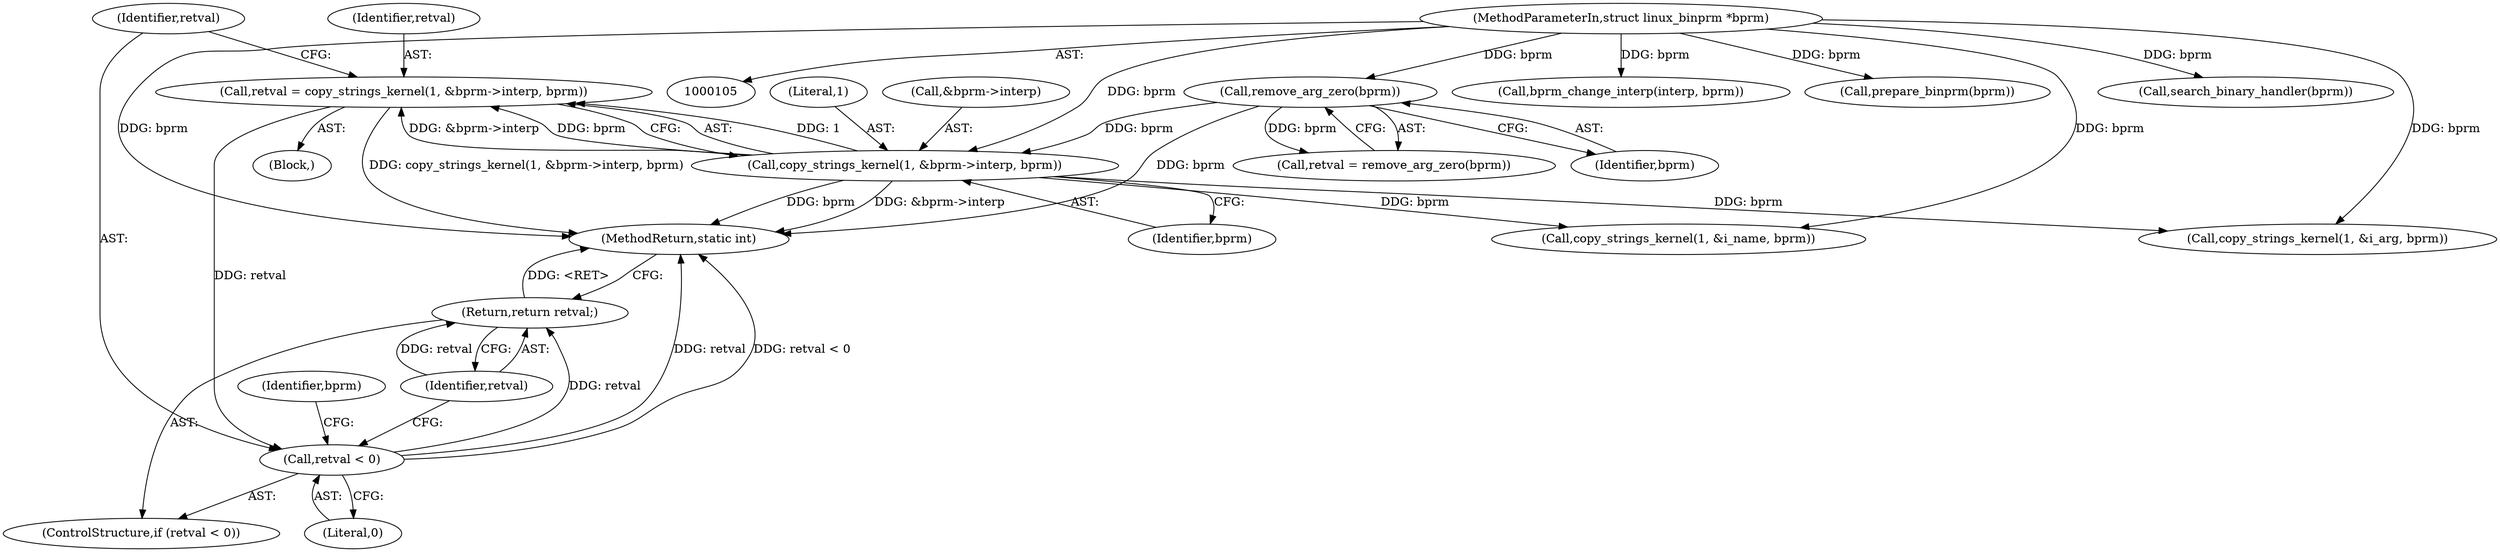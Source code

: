 digraph "0_linux_b66c5984017533316fd1951770302649baf1aa33_0@API" {
"1000283" [label="(Call,retval = copy_strings_kernel(1, &bprm->interp, bprm))"];
"1000285" [label="(Call,copy_strings_kernel(1, &bprm->interp, bprm))"];
"1000277" [label="(Call,remove_arg_zero(bprm))"];
"1000106" [label="(MethodParameterIn,struct linux_binprm *bprm)"];
"1000293" [label="(Call,retval < 0)"];
"1000296" [label="(Return,return retval;)"];
"1000339" [label="(Call,bprm_change_interp(interp, bprm))"];
"1000291" [label="(Identifier,bprm)"];
"1000285" [label="(Call,copy_strings_kernel(1, &bprm->interp, bprm))"];
"1000278" [label="(Identifier,bprm)"];
"1000283" [label="(Call,retval = copy_strings_kernel(1, &bprm->interp, bprm))"];
"1000376" [label="(MethodReturn,static int)"];
"1000296" [label="(Return,return retval;)"];
"1000275" [label="(Call,retval = remove_arg_zero(bprm))"];
"1000365" [label="(Call,prepare_binprm(bprm))"];
"1000307" [label="(Call,copy_strings_kernel(1, &i_arg, bprm))"];
"1000286" [label="(Literal,1)"];
"1000294" [label="(Identifier,retval)"];
"1000297" [label="(Identifier,retval)"];
"1000293" [label="(Call,retval < 0)"];
"1000277" [label="(Call,remove_arg_zero(bprm))"];
"1000300" [label="(Identifier,bprm)"];
"1000292" [label="(ControlStructure,if (retval < 0))"];
"1000107" [label="(Block,)"];
"1000287" [label="(Call,&bprm->interp)"];
"1000295" [label="(Literal,0)"];
"1000374" [label="(Call,search_binary_handler(bprm))"];
"1000106" [label="(MethodParameterIn,struct linux_binprm *bprm)"];
"1000284" [label="(Identifier,retval)"];
"1000324" [label="(Call,copy_strings_kernel(1, &i_name, bprm))"];
"1000283" -> "1000107"  [label="AST: "];
"1000283" -> "1000285"  [label="CFG: "];
"1000284" -> "1000283"  [label="AST: "];
"1000285" -> "1000283"  [label="AST: "];
"1000294" -> "1000283"  [label="CFG: "];
"1000283" -> "1000376"  [label="DDG: copy_strings_kernel(1, &bprm->interp, bprm)"];
"1000285" -> "1000283"  [label="DDG: 1"];
"1000285" -> "1000283"  [label="DDG: &bprm->interp"];
"1000285" -> "1000283"  [label="DDG: bprm"];
"1000283" -> "1000293"  [label="DDG: retval"];
"1000285" -> "1000291"  [label="CFG: "];
"1000286" -> "1000285"  [label="AST: "];
"1000287" -> "1000285"  [label="AST: "];
"1000291" -> "1000285"  [label="AST: "];
"1000285" -> "1000376"  [label="DDG: bprm"];
"1000285" -> "1000376"  [label="DDG: &bprm->interp"];
"1000277" -> "1000285"  [label="DDG: bprm"];
"1000106" -> "1000285"  [label="DDG: bprm"];
"1000285" -> "1000307"  [label="DDG: bprm"];
"1000285" -> "1000324"  [label="DDG: bprm"];
"1000277" -> "1000275"  [label="AST: "];
"1000277" -> "1000278"  [label="CFG: "];
"1000278" -> "1000277"  [label="AST: "];
"1000275" -> "1000277"  [label="CFG: "];
"1000277" -> "1000376"  [label="DDG: bprm"];
"1000277" -> "1000275"  [label="DDG: bprm"];
"1000106" -> "1000277"  [label="DDG: bprm"];
"1000106" -> "1000105"  [label="AST: "];
"1000106" -> "1000376"  [label="DDG: bprm"];
"1000106" -> "1000307"  [label="DDG: bprm"];
"1000106" -> "1000324"  [label="DDG: bprm"];
"1000106" -> "1000339"  [label="DDG: bprm"];
"1000106" -> "1000365"  [label="DDG: bprm"];
"1000106" -> "1000374"  [label="DDG: bprm"];
"1000293" -> "1000292"  [label="AST: "];
"1000293" -> "1000295"  [label="CFG: "];
"1000294" -> "1000293"  [label="AST: "];
"1000295" -> "1000293"  [label="AST: "];
"1000297" -> "1000293"  [label="CFG: "];
"1000300" -> "1000293"  [label="CFG: "];
"1000293" -> "1000376"  [label="DDG: retval"];
"1000293" -> "1000376"  [label="DDG: retval < 0"];
"1000293" -> "1000296"  [label="DDG: retval"];
"1000296" -> "1000292"  [label="AST: "];
"1000296" -> "1000297"  [label="CFG: "];
"1000297" -> "1000296"  [label="AST: "];
"1000376" -> "1000296"  [label="CFG: "];
"1000296" -> "1000376"  [label="DDG: <RET>"];
"1000297" -> "1000296"  [label="DDG: retval"];
}

